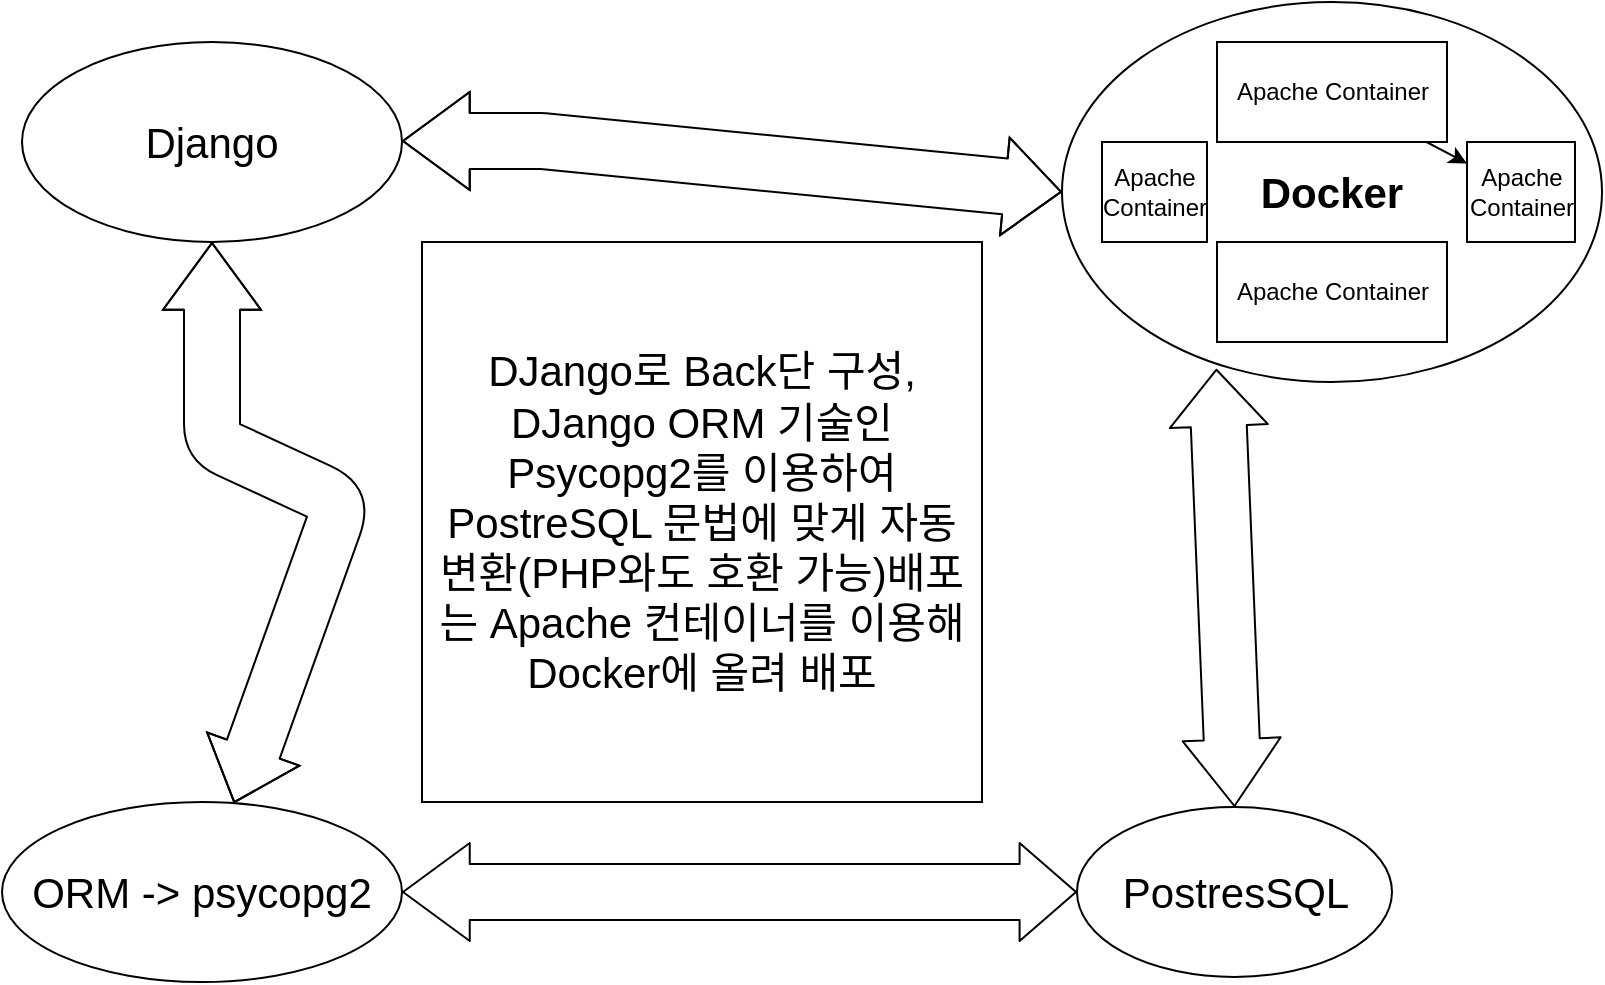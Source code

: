 <mxfile>
    <diagram id="JlqRZCWxKjWrXs2iuSrK" name="Page-1">
        <mxGraphModel dx="816" dy="429" grid="1" gridSize="10" guides="1" tooltips="1" connect="1" arrows="1" fold="1" page="1" pageScale="1" pageWidth="827" pageHeight="1169" math="0" shadow="0">
            <root>
                <mxCell id="0"/>
                <mxCell id="1" parent="0"/>
                <mxCell id="4" value="&lt;b&gt;&lt;font style=&quot;font-size: 21px&quot;&gt;Docker&lt;/font&gt;&lt;/b&gt;" style="ellipse;whiteSpace=wrap;html=1;" vertex="1" parent="1">
                    <mxGeometry x="550" width="270" height="190" as="geometry"/>
                </mxCell>
                <mxCell id="20" value="" style="edgeStyle=none;html=1;fontSize=21;" edge="1" parent="1" source="2" target="6">
                    <mxGeometry relative="1" as="geometry"/>
                </mxCell>
                <mxCell id="2" value="Apache Container" style="rounded=0;whiteSpace=wrap;html=1;" vertex="1" parent="1">
                    <mxGeometry x="627.5" y="20" width="115" height="50" as="geometry"/>
                </mxCell>
                <mxCell id="5" value="Apache Container" style="rounded=0;whiteSpace=wrap;html=1;" vertex="1" parent="1">
                    <mxGeometry x="570" y="70" width="52.5" height="50" as="geometry"/>
                </mxCell>
                <mxCell id="6" value="Apache Container" style="rounded=0;whiteSpace=wrap;html=1;" vertex="1" parent="1">
                    <mxGeometry x="752.5" y="70" width="54" height="50" as="geometry"/>
                </mxCell>
                <mxCell id="7" value="Apache Container" style="rounded=0;whiteSpace=wrap;html=1;" vertex="1" parent="1">
                    <mxGeometry x="627.5" y="120" width="115" height="50" as="geometry"/>
                </mxCell>
                <mxCell id="10" value="" style="shape=flexArrow;endArrow=classic;startArrow=classic;html=1;fontSize=21;width=28;startSize=10.79;endSize=9.07;entryX=0.286;entryY=0.965;entryDx=0;entryDy=0;entryPerimeter=0;exitX=0.5;exitY=0;exitDx=0;exitDy=0;" edge="1" parent="1" source="17" target="4">
                    <mxGeometry width="100" height="100" relative="1" as="geometry">
                        <mxPoint x="520" y="330" as="sourcePoint"/>
                        <mxPoint x="670" y="330" as="targetPoint"/>
                    </mxGeometry>
                </mxCell>
                <mxCell id="11" value="Django" style="ellipse;whiteSpace=wrap;html=1;fontSize=21;" vertex="1" parent="1">
                    <mxGeometry x="30" y="20" width="190" height="100" as="geometry"/>
                </mxCell>
                <mxCell id="13" value="" style="shape=flexArrow;endArrow=classic;startArrow=classic;html=1;fontSize=21;width=28;startSize=10.79;endSize=9.07;exitX=0.5;exitY=1;exitDx=0;exitDy=0;" edge="1" parent="1" source="11" target="14">
                    <mxGeometry width="100" height="100" relative="1" as="geometry">
                        <mxPoint x="190" y="200" as="sourcePoint"/>
                        <mxPoint x="190" y="310" as="targetPoint"/>
                        <Array as="points">
                            <mxPoint x="125" y="220"/>
                            <mxPoint x="190" y="250"/>
                        </Array>
                    </mxGeometry>
                </mxCell>
                <mxCell id="14" value="ORM -&amp;gt; psycopg2" style="ellipse;whiteSpace=wrap;html=1;fontSize=21;" vertex="1" parent="1">
                    <mxGeometry x="20" y="400" width="200" height="90" as="geometry"/>
                </mxCell>
                <mxCell id="16" value="" style="shape=flexArrow;endArrow=classic;startArrow=classic;html=1;fontSize=21;width=28;startSize=10.79;endSize=9.07;entryX=0;entryY=0.5;entryDx=0;entryDy=0;exitX=1;exitY=0.5;exitDx=0;exitDy=0;" edge="1" parent="1" source="14" target="17">
                    <mxGeometry width="100" height="100" relative="1" as="geometry">
                        <mxPoint x="230" y="364.5" as="sourcePoint"/>
                        <mxPoint x="380" y="364.5" as="targetPoint"/>
                    </mxGeometry>
                </mxCell>
                <mxCell id="17" value="PostresSQL" style="ellipse;whiteSpace=wrap;html=1;fontSize=21;" vertex="1" parent="1">
                    <mxGeometry x="557.5" y="402.5" width="157.5" height="85" as="geometry"/>
                </mxCell>
                <mxCell id="18" value="" style="shape=flexArrow;endArrow=classic;startArrow=classic;html=1;fontSize=21;width=28;startSize=10.79;endSize=9.07;entryX=0;entryY=0.5;entryDx=0;entryDy=0;" edge="1" parent="1" target="4">
                    <mxGeometry width="100" height="100" relative="1" as="geometry">
                        <mxPoint x="220" y="69.5" as="sourcePoint"/>
                        <mxPoint x="370" y="69.5" as="targetPoint"/>
                        <Array as="points">
                            <mxPoint x="290" y="69.5"/>
                        </Array>
                    </mxGeometry>
                </mxCell>
                <mxCell id="19" value="DJango로 Back단 구성, DJango ORM 기술인 Psycopg2를 이용하여 PostreSQL 문법에 맞게 자동 변환(PHP와도 호환 가능)배포는 Apache 컨테이너를 이용해 Docker에 올려 배포" style="whiteSpace=wrap;html=1;aspect=fixed;fontSize=21;" vertex="1" parent="1">
                    <mxGeometry x="230" y="120" width="280" height="280" as="geometry"/>
                </mxCell>
            </root>
        </mxGraphModel>
    </diagram>
</mxfile>